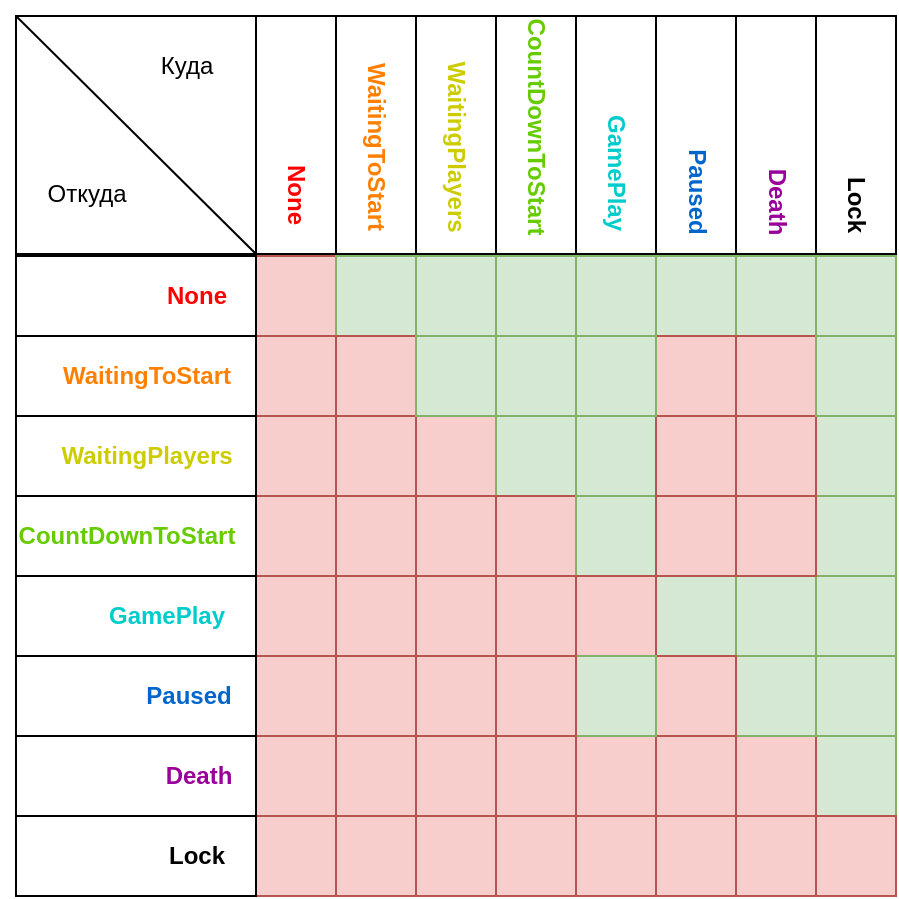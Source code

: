 <mxfile version="20.7.4" type="device"><diagram id="C5RBs43oDa-KdzZeNtuy" name="Page-1"><mxGraphModel dx="775" dy="505" grid="0" gridSize="10" guides="1" tooltips="1" connect="1" arrows="1" fold="1" page="1" pageScale="1" pageWidth="827" pageHeight="1169" math="0" shadow="0"><root><mxCell id="WIyWlLk6GJQsqaUBKTNV-0"/><mxCell id="WIyWlLk6GJQsqaUBKTNV-1" parent="WIyWlLk6GJQsqaUBKTNV-0"/><mxCell id="ys0o_vwYnIJeKbohI69w-0" value="" style="rounded=0;whiteSpace=wrap;html=1;fillColor=#f8cecc;strokeColor=#b85450;" vertex="1" parent="WIyWlLk6GJQsqaUBKTNV-1"><mxGeometry x="280" y="200" width="40" height="40" as="geometry"/></mxCell><mxCell id="ys0o_vwYnIJeKbohI69w-1" value="" style="rounded=0;whiteSpace=wrap;html=1;fillColor=#d5e8d4;strokeColor=#82b366;" vertex="1" parent="WIyWlLk6GJQsqaUBKTNV-1"><mxGeometry x="320" y="200" width="40" height="40" as="geometry"/></mxCell><mxCell id="ys0o_vwYnIJeKbohI69w-2" value="" style="rounded=0;whiteSpace=wrap;html=1;fillColor=#d5e8d4;strokeColor=#82b366;" vertex="1" parent="WIyWlLk6GJQsqaUBKTNV-1"><mxGeometry x="360" y="200" width="40" height="40" as="geometry"/></mxCell><mxCell id="ys0o_vwYnIJeKbohI69w-3" value="" style="rounded=0;whiteSpace=wrap;html=1;fillColor=#d5e8d4;strokeColor=#82b366;" vertex="1" parent="WIyWlLk6GJQsqaUBKTNV-1"><mxGeometry x="400" y="200" width="40" height="40" as="geometry"/></mxCell><mxCell id="ys0o_vwYnIJeKbohI69w-4" value="" style="rounded=0;whiteSpace=wrap;html=1;fillColor=#d5e8d4;strokeColor=#82b366;" vertex="1" parent="WIyWlLk6GJQsqaUBKTNV-1"><mxGeometry x="440" y="200" width="40" height="40" as="geometry"/></mxCell><mxCell id="ys0o_vwYnIJeKbohI69w-5" value="" style="rounded=0;whiteSpace=wrap;html=1;fillColor=#d5e8d4;strokeColor=#82b366;" vertex="1" parent="WIyWlLk6GJQsqaUBKTNV-1"><mxGeometry x="480" y="200" width="40" height="40" as="geometry"/></mxCell><mxCell id="ys0o_vwYnIJeKbohI69w-6" value="" style="rounded=0;whiteSpace=wrap;html=1;fillColor=#d5e8d4;strokeColor=#82b366;" vertex="1" parent="WIyWlLk6GJQsqaUBKTNV-1"><mxGeometry x="520" y="200" width="40" height="40" as="geometry"/></mxCell><mxCell id="ys0o_vwYnIJeKbohI69w-7" value="" style="rounded=0;whiteSpace=wrap;html=1;fillColor=#d5e8d4;strokeColor=#82b366;" vertex="1" parent="WIyWlLk6GJQsqaUBKTNV-1"><mxGeometry x="560" y="200" width="40" height="40" as="geometry"/></mxCell><mxCell id="ys0o_vwYnIJeKbohI69w-8" value="" style="rounded=0;whiteSpace=wrap;html=1;" vertex="1" parent="WIyWlLk6GJQsqaUBKTNV-1"><mxGeometry x="280" y="240" width="40" height="40" as="geometry"/></mxCell><mxCell id="ys0o_vwYnIJeKbohI69w-9" value="" style="rounded=0;whiteSpace=wrap;html=1;" vertex="1" parent="WIyWlLk6GJQsqaUBKTNV-1"><mxGeometry x="280" y="280" width="40" height="40" as="geometry"/></mxCell><mxCell id="ys0o_vwYnIJeKbohI69w-10" value="" style="rounded=0;whiteSpace=wrap;html=1;" vertex="1" parent="WIyWlLk6GJQsqaUBKTNV-1"><mxGeometry x="280" y="320" width="40" height="40" as="geometry"/></mxCell><mxCell id="ys0o_vwYnIJeKbohI69w-11" value="" style="rounded=0;whiteSpace=wrap;html=1;" vertex="1" parent="WIyWlLk6GJQsqaUBKTNV-1"><mxGeometry x="280" y="360" width="40" height="40" as="geometry"/></mxCell><mxCell id="ys0o_vwYnIJeKbohI69w-12" value="" style="rounded=0;whiteSpace=wrap;html=1;" vertex="1" parent="WIyWlLk6GJQsqaUBKTNV-1"><mxGeometry x="280" y="400" width="40" height="40" as="geometry"/></mxCell><mxCell id="ys0o_vwYnIJeKbohI69w-13" value="" style="rounded=0;whiteSpace=wrap;html=1;fillColor=#f8cecc;strokeColor=#b85450;" vertex="1" parent="WIyWlLk6GJQsqaUBKTNV-1"><mxGeometry x="280" y="440" width="40" height="40" as="geometry"/></mxCell><mxCell id="ys0o_vwYnIJeKbohI69w-14" value="" style="rounded=0;whiteSpace=wrap;html=1;fillColor=#f8cecc;strokeColor=#b85450;" vertex="1" parent="WIyWlLk6GJQsqaUBKTNV-1"><mxGeometry x="280" y="480" width="40" height="40" as="geometry"/></mxCell><mxCell id="ys0o_vwYnIJeKbohI69w-18" value="" style="rounded=0;whiteSpace=wrap;html=1;fillColor=#f8cecc;strokeColor=#b85450;" vertex="1" parent="WIyWlLk6GJQsqaUBKTNV-1"><mxGeometry x="320" y="360" width="40" height="40" as="geometry"/></mxCell><mxCell id="ys0o_vwYnIJeKbohI69w-19" value="" style="rounded=0;whiteSpace=wrap;html=1;fillColor=#f8cecc;strokeColor=#b85450;" vertex="1" parent="WIyWlLk6GJQsqaUBKTNV-1"><mxGeometry x="320" y="400" width="40" height="40" as="geometry"/></mxCell><mxCell id="ys0o_vwYnIJeKbohI69w-20" value="" style="rounded=0;whiteSpace=wrap;html=1;fillColor=#f8cecc;strokeColor=#b85450;" vertex="1" parent="WIyWlLk6GJQsqaUBKTNV-1"><mxGeometry x="320" y="440" width="40" height="40" as="geometry"/></mxCell><mxCell id="ys0o_vwYnIJeKbohI69w-27" value="" style="rounded=0;whiteSpace=wrap;html=1;fillColor=#f8cecc;strokeColor=#b85450;" vertex="1" parent="WIyWlLk6GJQsqaUBKTNV-1"><mxGeometry x="320" y="240" width="40" height="40" as="geometry"/></mxCell><mxCell id="ys0o_vwYnIJeKbohI69w-28" value="" style="rounded=0;whiteSpace=wrap;html=1;fillColor=#f8cecc;strokeColor=#b85450;" vertex="1" parent="WIyWlLk6GJQsqaUBKTNV-1"><mxGeometry x="320" y="280" width="40" height="40" as="geometry"/></mxCell><mxCell id="ys0o_vwYnIJeKbohI69w-29" value="" style="rounded=0;whiteSpace=wrap;html=1;fillColor=#f8cecc;strokeColor=#b85450;" vertex="1" parent="WIyWlLk6GJQsqaUBKTNV-1"><mxGeometry x="320" y="320" width="40" height="40" as="geometry"/></mxCell><mxCell id="ys0o_vwYnIJeKbohI69w-30" value="" style="rounded=0;whiteSpace=wrap;html=1;fillColor=#f8cecc;strokeColor=#b85450;" vertex="1" parent="WIyWlLk6GJQsqaUBKTNV-1"><mxGeometry x="360" y="360" width="40" height="40" as="geometry"/></mxCell><mxCell id="ys0o_vwYnIJeKbohI69w-31" value="" style="rounded=0;whiteSpace=wrap;html=1;fillColor=#f8cecc;strokeColor=#b85450;" vertex="1" parent="WIyWlLk6GJQsqaUBKTNV-1"><mxGeometry x="360" y="400" width="40" height="40" as="geometry"/></mxCell><mxCell id="ys0o_vwYnIJeKbohI69w-32" value="" style="rounded=0;whiteSpace=wrap;html=1;" vertex="1" parent="WIyWlLk6GJQsqaUBKTNV-1"><mxGeometry x="360" y="240" width="40" height="40" as="geometry"/></mxCell><mxCell id="ys0o_vwYnIJeKbohI69w-33" value="" style="rounded=0;whiteSpace=wrap;html=1;fillColor=#f8cecc;strokeColor=#b85450;" vertex="1" parent="WIyWlLk6GJQsqaUBKTNV-1"><mxGeometry x="360" y="280" width="40" height="40" as="geometry"/></mxCell><mxCell id="ys0o_vwYnIJeKbohI69w-34" value="" style="rounded=0;whiteSpace=wrap;html=1;fillColor=#f8cecc;strokeColor=#b85450;" vertex="1" parent="WIyWlLk6GJQsqaUBKTNV-1"><mxGeometry x="360" y="320" width="40" height="40" as="geometry"/></mxCell><mxCell id="ys0o_vwYnIJeKbohI69w-35" value="" style="rounded=0;whiteSpace=wrap;html=1;fillColor=#f8cecc;strokeColor=#b85450;" vertex="1" parent="WIyWlLk6GJQsqaUBKTNV-1"><mxGeometry x="400" y="360" width="40" height="40" as="geometry"/></mxCell><mxCell id="ys0o_vwYnIJeKbohI69w-36" value="" style="rounded=0;whiteSpace=wrap;html=1;" vertex="1" parent="WIyWlLk6GJQsqaUBKTNV-1"><mxGeometry x="400" y="240" width="40" height="40" as="geometry"/></mxCell><mxCell id="ys0o_vwYnIJeKbohI69w-37" value="" style="rounded=0;whiteSpace=wrap;html=1;fillColor=#d5e8d4;strokeColor=#82b366;" vertex="1" parent="WIyWlLk6GJQsqaUBKTNV-1"><mxGeometry x="400" y="280" width="40" height="40" as="geometry"/></mxCell><mxCell id="ys0o_vwYnIJeKbohI69w-38" value="" style="rounded=0;whiteSpace=wrap;html=1;fillColor=#f8cecc;strokeColor=#b85450;" vertex="1" parent="WIyWlLk6GJQsqaUBKTNV-1"><mxGeometry x="400" y="320" width="40" height="40" as="geometry"/></mxCell><mxCell id="ys0o_vwYnIJeKbohI69w-39" value="" style="rounded=0;whiteSpace=wrap;html=1;" vertex="1" parent="WIyWlLk6GJQsqaUBKTNV-1"><mxGeometry x="440" y="240" width="40" height="40" as="geometry"/></mxCell><mxCell id="ys0o_vwYnIJeKbohI69w-40" value="" style="rounded=0;whiteSpace=wrap;html=1;fillColor=#d5e8d4;strokeColor=#82b366;" vertex="1" parent="WIyWlLk6GJQsqaUBKTNV-1"><mxGeometry x="440" y="280" width="40" height="40" as="geometry"/></mxCell><mxCell id="ys0o_vwYnIJeKbohI69w-41" value="" style="rounded=0;whiteSpace=wrap;html=1;fillColor=#d5e8d4;strokeColor=#82b366;" vertex="1" parent="WIyWlLk6GJQsqaUBKTNV-1"><mxGeometry x="440" y="320" width="40" height="40" as="geometry"/></mxCell><mxCell id="ys0o_vwYnIJeKbohI69w-42" value="" style="rounded=0;whiteSpace=wrap;html=1;fillColor=#f8cecc;strokeColor=#b85450;" vertex="1" parent="WIyWlLk6GJQsqaUBKTNV-1"><mxGeometry x="480" y="240" width="40" height="40" as="geometry"/></mxCell><mxCell id="ys0o_vwYnIJeKbohI69w-43" value="" style="rounded=0;whiteSpace=wrap;html=1;fillColor=#f8cecc;strokeColor=#b85450;" vertex="1" parent="WIyWlLk6GJQsqaUBKTNV-1"><mxGeometry x="480" y="280" width="40" height="40" as="geometry"/></mxCell><mxCell id="ys0o_vwYnIJeKbohI69w-44" value="" style="rounded=0;whiteSpace=wrap;html=1;fillColor=#f8cecc;strokeColor=#b85450;" vertex="1" parent="WIyWlLk6GJQsqaUBKTNV-1"><mxGeometry x="520" y="240" width="40" height="40" as="geometry"/></mxCell><mxCell id="ys0o_vwYnIJeKbohI69w-45" value="None" style="text;html=1;align=center;verticalAlign=middle;resizable=0;points=[];autosize=1;strokeColor=none;fillColor=none;fontColor=#FF0000;fontStyle=1" vertex="1" parent="WIyWlLk6GJQsqaUBKTNV-1"><mxGeometry x="226" y="207" width="48" height="26" as="geometry"/></mxCell><mxCell id="ys0o_vwYnIJeKbohI69w-46" value="WaitingToStart" style="text;html=1;align=center;verticalAlign=middle;resizable=0;points=[];autosize=1;strokeColor=none;fillColor=none;fontColor=#FF8000;fontStyle=1" vertex="1" parent="WIyWlLk6GJQsqaUBKTNV-1"><mxGeometry x="174" y="247" width="102" height="26" as="geometry"/></mxCell><mxCell id="ys0o_vwYnIJeKbohI69w-47" value="WaitingPlayers" style="text;html=1;align=center;verticalAlign=middle;resizable=0;points=[];autosize=1;strokeColor=none;fillColor=none;fontColor=#CCCC00;fontStyle=1" vertex="1" parent="WIyWlLk6GJQsqaUBKTNV-1"><mxGeometry x="173" y="287" width="104" height="26" as="geometry"/></mxCell><mxCell id="ys0o_vwYnIJeKbohI69w-48" value="CountDownToStart" style="text;html=1;align=center;verticalAlign=middle;resizable=0;points=[];autosize=1;strokeColor=none;fillColor=none;fontColor=#66CC00;fontStyle=1" vertex="1" parent="WIyWlLk6GJQsqaUBKTNV-1"><mxGeometry x="152" y="327" width="126" height="26" as="geometry"/></mxCell><mxCell id="ys0o_vwYnIJeKbohI69w-49" value="GamePlay" style="text;html=1;align=center;verticalAlign=middle;resizable=0;points=[];autosize=1;strokeColor=none;fillColor=none;fontColor=#00CCCC;fontStyle=1" vertex="1" parent="WIyWlLk6GJQsqaUBKTNV-1"><mxGeometry x="197" y="367" width="76" height="26" as="geometry"/></mxCell><mxCell id="ys0o_vwYnIJeKbohI69w-50" value="Paused" style="text;html=1;align=center;verticalAlign=middle;resizable=0;points=[];autosize=1;strokeColor=none;fillColor=none;fontColor=#0066CC;fontStyle=1" vertex="1" parent="WIyWlLk6GJQsqaUBKTNV-1"><mxGeometry x="215" y="407" width="61" height="26" as="geometry"/></mxCell><mxCell id="ys0o_vwYnIJeKbohI69w-51" value="Death" style="text;html=1;align=center;verticalAlign=middle;resizable=0;points=[];autosize=1;strokeColor=none;fillColor=none;fontColor=#990099;fontStyle=1" vertex="1" parent="WIyWlLk6GJQsqaUBKTNV-1"><mxGeometry x="225" y="447" width="51" height="26" as="geometry"/></mxCell><mxCell id="ys0o_vwYnIJeKbohI69w-52" value="Lock" style="text;html=1;align=center;verticalAlign=middle;resizable=0;points=[];autosize=1;strokeColor=none;fillColor=none;fontStyle=1" vertex="1" parent="WIyWlLk6GJQsqaUBKTNV-1"><mxGeometry x="227" y="487" width="46" height="26" as="geometry"/></mxCell><mxCell id="ys0o_vwYnIJeKbohI69w-53" value="" style="rounded=0;whiteSpace=wrap;html=1;" vertex="1" parent="WIyWlLk6GJQsqaUBKTNV-1"><mxGeometry x="280" y="240" width="40" height="40" as="geometry"/></mxCell><mxCell id="ys0o_vwYnIJeKbohI69w-54" value="" style="rounded=0;whiteSpace=wrap;html=1;" vertex="1" parent="WIyWlLk6GJQsqaUBKTNV-1"><mxGeometry x="280" y="280" width="40" height="40" as="geometry"/></mxCell><mxCell id="ys0o_vwYnIJeKbohI69w-55" value="" style="rounded=0;whiteSpace=wrap;html=1;fillColor=#f8cecc;strokeColor=#b85450;" vertex="1" parent="WIyWlLk6GJQsqaUBKTNV-1"><mxGeometry x="280" y="240" width="40" height="40" as="geometry"/></mxCell><mxCell id="ys0o_vwYnIJeKbohI69w-56" value="" style="rounded=0;whiteSpace=wrap;html=1;fillColor=#f8cecc;strokeColor=#b85450;" vertex="1" parent="WIyWlLk6GJQsqaUBKTNV-1"><mxGeometry x="280" y="280" width="40" height="40" as="geometry"/></mxCell><mxCell id="ys0o_vwYnIJeKbohI69w-57" value="" style="rounded=0;whiteSpace=wrap;html=1;fillColor=#f8cecc;strokeColor=#b85450;" vertex="1" parent="WIyWlLk6GJQsqaUBKTNV-1"><mxGeometry x="280" y="360" width="40" height="40" as="geometry"/></mxCell><mxCell id="ys0o_vwYnIJeKbohI69w-58" value="" style="rounded=0;whiteSpace=wrap;html=1;fillColor=#f8cecc;strokeColor=#b85450;" vertex="1" parent="WIyWlLk6GJQsqaUBKTNV-1"><mxGeometry x="280" y="320" width="40" height="40" as="geometry"/></mxCell><mxCell id="ys0o_vwYnIJeKbohI69w-59" value="" style="rounded=0;whiteSpace=wrap;html=1;fillColor=#f8cecc;strokeColor=#b85450;" vertex="1" parent="WIyWlLk6GJQsqaUBKTNV-1"><mxGeometry x="280" y="400" width="40" height="40" as="geometry"/></mxCell><mxCell id="ys0o_vwYnIJeKbohI69w-60" value="" style="rounded=0;whiteSpace=wrap;html=1;fillColor=#d5e8d4;strokeColor=#82b366;" vertex="1" parent="WIyWlLk6GJQsqaUBKTNV-1"><mxGeometry x="560" y="440" width="40" height="40" as="geometry"/></mxCell><mxCell id="ys0o_vwYnIJeKbohI69w-61" value="" style="rounded=0;whiteSpace=wrap;html=1;fillColor=#f8cecc;strokeColor=#b85450;" vertex="1" parent="WIyWlLk6GJQsqaUBKTNV-1"><mxGeometry x="560" y="480" width="40" height="40" as="geometry"/></mxCell><mxCell id="ys0o_vwYnIJeKbohI69w-62" value="" style="rounded=0;whiteSpace=wrap;html=1;" vertex="1" parent="WIyWlLk6GJQsqaUBKTNV-1"><mxGeometry x="560" y="240" width="40" height="40" as="geometry"/></mxCell><mxCell id="ys0o_vwYnIJeKbohI69w-63" value="" style="rounded=0;whiteSpace=wrap;html=1;fillColor=#d5e8d4;strokeColor=#82b366;" vertex="1" parent="WIyWlLk6GJQsqaUBKTNV-1"><mxGeometry x="560" y="280" width="40" height="40" as="geometry"/></mxCell><mxCell id="ys0o_vwYnIJeKbohI69w-64" value="" style="rounded=0;whiteSpace=wrap;html=1;fillColor=#d5e8d4;strokeColor=#82b366;" vertex="1" parent="WIyWlLk6GJQsqaUBKTNV-1"><mxGeometry x="560" y="360" width="40" height="40" as="geometry"/></mxCell><mxCell id="ys0o_vwYnIJeKbohI69w-65" value="" style="rounded=0;whiteSpace=wrap;html=1;fillColor=#d5e8d4;strokeColor=#82b366;" vertex="1" parent="WIyWlLk6GJQsqaUBKTNV-1"><mxGeometry x="560" y="320" width="40" height="40" as="geometry"/></mxCell><mxCell id="ys0o_vwYnIJeKbohI69w-66" value="" style="rounded=0;whiteSpace=wrap;html=1;fillColor=#d5e8d4;strokeColor=#82b366;" vertex="1" parent="WIyWlLk6GJQsqaUBKTNV-1"><mxGeometry x="560" y="400" width="40" height="40" as="geometry"/></mxCell><mxCell id="ys0o_vwYnIJeKbohI69w-67" value="" style="rounded=0;whiteSpace=wrap;html=1;fillColor=#f8cecc;strokeColor=#b85450;" vertex="1" parent="WIyWlLk6GJQsqaUBKTNV-1"><mxGeometry x="520" y="440" width="40" height="40" as="geometry"/></mxCell><mxCell id="ys0o_vwYnIJeKbohI69w-68" value="" style="rounded=0;whiteSpace=wrap;html=1;fillColor=#f8cecc;strokeColor=#b85450;" vertex="1" parent="WIyWlLk6GJQsqaUBKTNV-1"><mxGeometry x="520" y="480" width="40" height="40" as="geometry"/></mxCell><mxCell id="ys0o_vwYnIJeKbohI69w-69" value="" style="rounded=0;whiteSpace=wrap;html=1;fillColor=#f8cecc;strokeColor=#b85450;" vertex="1" parent="WIyWlLk6GJQsqaUBKTNV-1"><mxGeometry x="520" y="280" width="40" height="40" as="geometry"/></mxCell><mxCell id="ys0o_vwYnIJeKbohI69w-70" value="" style="rounded=0;whiteSpace=wrap;html=1;fillColor=#d5e8d4;strokeColor=#82b366;" vertex="1" parent="WIyWlLk6GJQsqaUBKTNV-1"><mxGeometry x="520" y="360" width="40" height="40" as="geometry"/></mxCell><mxCell id="ys0o_vwYnIJeKbohI69w-71" value="" style="rounded=0;whiteSpace=wrap;html=1;fillColor=#f8cecc;strokeColor=#b85450;" vertex="1" parent="WIyWlLk6GJQsqaUBKTNV-1"><mxGeometry x="520" y="320" width="40" height="40" as="geometry"/></mxCell><mxCell id="ys0o_vwYnIJeKbohI69w-72" value="" style="rounded=0;whiteSpace=wrap;html=1;fillColor=#d5e8d4;strokeColor=#82b366;" vertex="1" parent="WIyWlLk6GJQsqaUBKTNV-1"><mxGeometry x="520" y="400" width="40" height="40" as="geometry"/></mxCell><mxCell id="ys0o_vwYnIJeKbohI69w-73" value="" style="rounded=0;whiteSpace=wrap;html=1;fillColor=#f8cecc;strokeColor=#b85450;" vertex="1" parent="WIyWlLk6GJQsqaUBKTNV-1"><mxGeometry x="480" y="440" width="40" height="40" as="geometry"/></mxCell><mxCell id="ys0o_vwYnIJeKbohI69w-74" value="" style="rounded=0;whiteSpace=wrap;html=1;fillColor=#f8cecc;strokeColor=#b85450;" vertex="1" parent="WIyWlLk6GJQsqaUBKTNV-1"><mxGeometry x="480" y="480" width="40" height="40" as="geometry"/></mxCell><mxCell id="ys0o_vwYnIJeKbohI69w-75" value="" style="rounded=0;whiteSpace=wrap;html=1;fillColor=#d5e8d4;strokeColor=#82b366;" vertex="1" parent="WIyWlLk6GJQsqaUBKTNV-1"><mxGeometry x="480" y="360" width="40" height="40" as="geometry"/></mxCell><mxCell id="ys0o_vwYnIJeKbohI69w-76" value="" style="rounded=0;whiteSpace=wrap;html=1;fillColor=#f8cecc;strokeColor=#b85450;" vertex="1" parent="WIyWlLk6GJQsqaUBKTNV-1"><mxGeometry x="480" y="320" width="40" height="40" as="geometry"/></mxCell><mxCell id="ys0o_vwYnIJeKbohI69w-77" value="" style="rounded=0;whiteSpace=wrap;html=1;fillColor=#f8cecc;strokeColor=#b85450;" vertex="1" parent="WIyWlLk6GJQsqaUBKTNV-1"><mxGeometry x="480" y="400" width="40" height="40" as="geometry"/></mxCell><mxCell id="ys0o_vwYnIJeKbohI69w-78" value="" style="rounded=0;whiteSpace=wrap;html=1;fillColor=#f8cecc;strokeColor=#b85450;" vertex="1" parent="WIyWlLk6GJQsqaUBKTNV-1"><mxGeometry x="440" y="440" width="40" height="40" as="geometry"/></mxCell><mxCell id="ys0o_vwYnIJeKbohI69w-79" value="" style="rounded=0;whiteSpace=wrap;html=1;fillColor=#f8cecc;strokeColor=#b85450;" vertex="1" parent="WIyWlLk6GJQsqaUBKTNV-1"><mxGeometry x="440" y="480" width="40" height="40" as="geometry"/></mxCell><mxCell id="ys0o_vwYnIJeKbohI69w-80" value="" style="rounded=0;whiteSpace=wrap;html=1;fillColor=#f8cecc;strokeColor=#b85450;" vertex="1" parent="WIyWlLk6GJQsqaUBKTNV-1"><mxGeometry x="440" y="360" width="40" height="40" as="geometry"/></mxCell><mxCell id="ys0o_vwYnIJeKbohI69w-81" value="" style="rounded=0;whiteSpace=wrap;html=1;fillColor=#d5e8d4;strokeColor=#82b366;" vertex="1" parent="WIyWlLk6GJQsqaUBKTNV-1"><mxGeometry x="440" y="400" width="40" height="40" as="geometry"/></mxCell><mxCell id="ys0o_vwYnIJeKbohI69w-82" value="" style="rounded=0;whiteSpace=wrap;html=1;fillColor=#f8cecc;strokeColor=#b85450;" vertex="1" parent="WIyWlLk6GJQsqaUBKTNV-1"><mxGeometry x="400" y="440" width="40" height="40" as="geometry"/></mxCell><mxCell id="ys0o_vwYnIJeKbohI69w-83" value="" style="rounded=0;whiteSpace=wrap;html=1;fillColor=#f8cecc;strokeColor=#b85450;" vertex="1" parent="WIyWlLk6GJQsqaUBKTNV-1"><mxGeometry x="400" y="480" width="40" height="40" as="geometry"/></mxCell><mxCell id="ys0o_vwYnIJeKbohI69w-84" value="" style="rounded=0;whiteSpace=wrap;html=1;fillColor=#f8cecc;strokeColor=#b85450;" vertex="1" parent="WIyWlLk6GJQsqaUBKTNV-1"><mxGeometry x="400" y="400" width="40" height="40" as="geometry"/></mxCell><mxCell id="ys0o_vwYnIJeKbohI69w-85" value="" style="rounded=0;whiteSpace=wrap;html=1;fillColor=#f8cecc;strokeColor=#b85450;" vertex="1" parent="WIyWlLk6GJQsqaUBKTNV-1"><mxGeometry x="360" y="480" width="40" height="40" as="geometry"/></mxCell><mxCell id="ys0o_vwYnIJeKbohI69w-86" value="" style="rounded=0;whiteSpace=wrap;html=1;fillColor=#f8cecc;strokeColor=#b85450;" vertex="1" parent="WIyWlLk6GJQsqaUBKTNV-1"><mxGeometry x="320" y="480" width="40" height="40" as="geometry"/></mxCell><mxCell id="ys0o_vwYnIJeKbohI69w-87" value="" style="rounded=0;whiteSpace=wrap;html=1;fillColor=#f8cecc;strokeColor=#b85450;" vertex="1" parent="WIyWlLk6GJQsqaUBKTNV-1"><mxGeometry x="360" y="440" width="40" height="40" as="geometry"/></mxCell><mxCell id="ys0o_vwYnIJeKbohI69w-88" value="None" style="text;html=1;align=center;verticalAlign=middle;resizable=0;points=[];autosize=1;strokeColor=none;fillColor=none;rotation=90;fontColor=#FF0000;fontStyle=1" vertex="1" parent="WIyWlLk6GJQsqaUBKTNV-1"><mxGeometry x="276" y="156" width="48" height="26" as="geometry"/></mxCell><mxCell id="ys0o_vwYnIJeKbohI69w-89" value="WaitingToStart" style="text;html=1;align=center;verticalAlign=middle;resizable=0;points=[];autosize=1;strokeColor=none;fillColor=none;rotation=90;fontColor=#FF8000;fontStyle=1" vertex="1" parent="WIyWlLk6GJQsqaUBKTNV-1"><mxGeometry x="289" y="132" width="102" height="26" as="geometry"/></mxCell><mxCell id="ys0o_vwYnIJeKbohI69w-90" value="WaitingPlayers" style="text;html=1;align=center;verticalAlign=middle;resizable=0;points=[];autosize=1;strokeColor=none;fillColor=none;rotation=90;fontColor=#CCCC00;fontStyle=1" vertex="1" parent="WIyWlLk6GJQsqaUBKTNV-1"><mxGeometry x="328" y="132" width="104" height="26" as="geometry"/></mxCell><mxCell id="ys0o_vwYnIJeKbohI69w-91" value="CountDownToStart" style="text;html=1;align=center;verticalAlign=middle;resizable=0;points=[];autosize=1;strokeColor=none;fillColor=none;rotation=90;fontColor=#66CC00;fontStyle=1" vertex="1" parent="WIyWlLk6GJQsqaUBKTNV-1"><mxGeometry x="357" y="122" width="126" height="26" as="geometry"/></mxCell><mxCell id="ys0o_vwYnIJeKbohI69w-92" value="GamePlay" style="text;html=1;align=center;verticalAlign=middle;resizable=0;points=[];autosize=1;strokeColor=none;fillColor=none;rotation=90;fontColor=#00CCCC;fontStyle=1" vertex="1" parent="WIyWlLk6GJQsqaUBKTNV-1"><mxGeometry x="422" y="145" width="76" height="26" as="geometry"/></mxCell><mxCell id="ys0o_vwYnIJeKbohI69w-93" value="Paused" style="text;html=1;align=center;verticalAlign=middle;resizable=0;points=[];autosize=1;strokeColor=none;fillColor=none;rotation=90;fontColor=#0066CC;fontStyle=1" vertex="1" parent="WIyWlLk6GJQsqaUBKTNV-1"><mxGeometry x="470" y="154" width="61" height="26" as="geometry"/></mxCell><mxCell id="ys0o_vwYnIJeKbohI69w-94" value="Death" style="text;html=1;align=center;verticalAlign=middle;resizable=0;points=[];autosize=1;strokeColor=none;fillColor=none;rotation=90;fontColor=#990099;fontStyle=1" vertex="1" parent="WIyWlLk6GJQsqaUBKTNV-1"><mxGeometry x="515" y="159" width="51" height="26" as="geometry"/></mxCell><mxCell id="ys0o_vwYnIJeKbohI69w-95" value="Lock" style="text;html=1;align=center;verticalAlign=middle;resizable=0;points=[];autosize=1;strokeColor=none;fillColor=none;rotation=90;fontStyle=1" vertex="1" parent="WIyWlLk6GJQsqaUBKTNV-1"><mxGeometry x="557" y="161" width="46" height="26" as="geometry"/></mxCell><mxCell id="ys0o_vwYnIJeKbohI69w-96" value="" style="rounded=0;whiteSpace=wrap;html=1;fillColor=#d5e8d4;strokeColor=#82b366;" vertex="1" parent="WIyWlLk6GJQsqaUBKTNV-1"><mxGeometry x="360" y="240" width="40" height="40" as="geometry"/></mxCell><mxCell id="ys0o_vwYnIJeKbohI69w-97" value="" style="rounded=0;whiteSpace=wrap;html=1;fillColor=#d5e8d4;strokeColor=#82b366;" vertex="1" parent="WIyWlLk6GJQsqaUBKTNV-1"><mxGeometry x="560" y="240" width="40" height="40" as="geometry"/></mxCell><mxCell id="ys0o_vwYnIJeKbohI69w-98" value="" style="rounded=0;whiteSpace=wrap;html=1;fillColor=#d5e8d4;strokeColor=#82b366;" vertex="1" parent="WIyWlLk6GJQsqaUBKTNV-1"><mxGeometry x="400" y="240" width="40" height="40" as="geometry"/></mxCell><mxCell id="ys0o_vwYnIJeKbohI69w-99" value="" style="rounded=0;whiteSpace=wrap;html=1;fillColor=#d5e8d4;strokeColor=#82b366;" vertex="1" parent="WIyWlLk6GJQsqaUBKTNV-1"><mxGeometry x="440" y="240" width="40" height="40" as="geometry"/></mxCell><mxCell id="ys0o_vwYnIJeKbohI69w-100" value="" style="rounded=0;whiteSpace=wrap;html=1;fontColor=#990099;" vertex="1" parent="WIyWlLk6GJQsqaUBKTNV-1"><mxGeometry x="160" y="80" width="120" height="119" as="geometry"/></mxCell><mxCell id="ys0o_vwYnIJeKbohI69w-101" value="" style="endArrow=none;html=1;rounded=0;fontColor=#990099;entryX=0;entryY=0;entryDx=0;entryDy=0;exitX=1;exitY=1;exitDx=0;exitDy=0;" edge="1" parent="WIyWlLk6GJQsqaUBKTNV-1" source="ys0o_vwYnIJeKbohI69w-100" target="ys0o_vwYnIJeKbohI69w-100"><mxGeometry width="50" height="50" relative="1" as="geometry"><mxPoint x="70" y="270" as="sourcePoint"/><mxPoint x="120" y="220" as="targetPoint"/></mxGeometry></mxCell><mxCell id="ys0o_vwYnIJeKbohI69w-102" value="&lt;font color=&quot;#000000&quot;&gt;Откуда&lt;/font&gt;" style="text;html=1;align=center;verticalAlign=middle;resizable=0;points=[];autosize=1;strokeColor=none;fillColor=none;fontColor=#990099;" vertex="1" parent="WIyWlLk6GJQsqaUBKTNV-1"><mxGeometry x="165" y="154" width="60" height="30" as="geometry"/></mxCell><mxCell id="ys0o_vwYnIJeKbohI69w-103" value="&lt;font color=&quot;#000000&quot;&gt;Куда&lt;/font&gt;" style="text;html=1;align=center;verticalAlign=middle;resizable=0;points=[];autosize=1;strokeColor=none;fillColor=none;fontColor=#990099;" vertex="1" parent="WIyWlLk6GJQsqaUBKTNV-1"><mxGeometry x="220" y="90" width="50" height="30" as="geometry"/></mxCell><mxCell id="ys0o_vwYnIJeKbohI69w-104" value="" style="rounded=0;whiteSpace=wrap;html=1;fontColor=#000000;fillColor=none;" vertex="1" parent="WIyWlLk6GJQsqaUBKTNV-1"><mxGeometry x="160" y="200" width="120" height="40" as="geometry"/></mxCell><mxCell id="ys0o_vwYnIJeKbohI69w-105" value="" style="rounded=0;whiteSpace=wrap;html=1;fontColor=#000000;fillColor=none;" vertex="1" parent="WIyWlLk6GJQsqaUBKTNV-1"><mxGeometry x="160" y="240" width="120" height="40" as="geometry"/></mxCell><mxCell id="ys0o_vwYnIJeKbohI69w-106" value="" style="rounded=0;whiteSpace=wrap;html=1;fontColor=#000000;fillColor=none;" vertex="1" parent="WIyWlLk6GJQsqaUBKTNV-1"><mxGeometry x="160" y="280" width="120" height="40" as="geometry"/></mxCell><mxCell id="ys0o_vwYnIJeKbohI69w-107" value="" style="rounded=0;whiteSpace=wrap;html=1;fontColor=#000000;fillColor=none;" vertex="1" parent="WIyWlLk6GJQsqaUBKTNV-1"><mxGeometry x="160" y="320" width="120" height="40" as="geometry"/></mxCell><mxCell id="ys0o_vwYnIJeKbohI69w-108" value="" style="rounded=0;whiteSpace=wrap;html=1;fontColor=#000000;fillColor=none;" vertex="1" parent="WIyWlLk6GJQsqaUBKTNV-1"><mxGeometry x="160" y="360" width="120" height="40" as="geometry"/></mxCell><mxCell id="ys0o_vwYnIJeKbohI69w-109" value="" style="rounded=0;whiteSpace=wrap;html=1;fontColor=#000000;fillColor=none;" vertex="1" parent="WIyWlLk6GJQsqaUBKTNV-1"><mxGeometry x="160" y="400" width="120" height="40" as="geometry"/></mxCell><mxCell id="ys0o_vwYnIJeKbohI69w-110" value="" style="rounded=0;whiteSpace=wrap;html=1;fontColor=#000000;fillColor=none;" vertex="1" parent="WIyWlLk6GJQsqaUBKTNV-1"><mxGeometry x="160" y="440" width="120" height="40" as="geometry"/></mxCell><mxCell id="ys0o_vwYnIJeKbohI69w-111" value="" style="rounded=0;whiteSpace=wrap;html=1;fontColor=#000000;fillColor=none;" vertex="1" parent="WIyWlLk6GJQsqaUBKTNV-1"><mxGeometry x="160" y="480" width="120" height="40" as="geometry"/></mxCell><mxCell id="ys0o_vwYnIJeKbohI69w-112" value="" style="rounded=0;whiteSpace=wrap;html=1;fontColor=#000000;fillColor=none;" vertex="1" parent="WIyWlLk6GJQsqaUBKTNV-1"><mxGeometry x="280" y="80" width="40" height="119" as="geometry"/></mxCell><mxCell id="ys0o_vwYnIJeKbohI69w-113" value="" style="rounded=0;whiteSpace=wrap;html=1;fontColor=#000000;fillColor=none;" vertex="1" parent="WIyWlLk6GJQsqaUBKTNV-1"><mxGeometry x="320" y="80" width="40" height="119" as="geometry"/></mxCell><mxCell id="ys0o_vwYnIJeKbohI69w-114" value="" style="rounded=0;whiteSpace=wrap;html=1;fontColor=#000000;fillColor=none;" vertex="1" parent="WIyWlLk6GJQsqaUBKTNV-1"><mxGeometry x="360" y="80" width="40" height="119" as="geometry"/></mxCell><mxCell id="ys0o_vwYnIJeKbohI69w-115" value="" style="rounded=0;whiteSpace=wrap;html=1;fontColor=#000000;fillColor=none;" vertex="1" parent="WIyWlLk6GJQsqaUBKTNV-1"><mxGeometry x="400" y="80" width="40" height="119" as="geometry"/></mxCell><mxCell id="ys0o_vwYnIJeKbohI69w-116" value="" style="rounded=0;whiteSpace=wrap;html=1;fontColor=#000000;fillColor=none;" vertex="1" parent="WIyWlLk6GJQsqaUBKTNV-1"><mxGeometry x="440" y="80" width="40" height="119" as="geometry"/></mxCell><mxCell id="ys0o_vwYnIJeKbohI69w-117" value="" style="rounded=0;whiteSpace=wrap;html=1;fontColor=#000000;fillColor=none;" vertex="1" parent="WIyWlLk6GJQsqaUBKTNV-1"><mxGeometry x="480" y="80" width="40" height="119" as="geometry"/></mxCell><mxCell id="ys0o_vwYnIJeKbohI69w-118" value="" style="rounded=0;whiteSpace=wrap;html=1;fontColor=#000000;fillColor=none;" vertex="1" parent="WIyWlLk6GJQsqaUBKTNV-1"><mxGeometry x="520" y="80" width="40" height="119" as="geometry"/></mxCell><mxCell id="ys0o_vwYnIJeKbohI69w-119" value="" style="rounded=0;whiteSpace=wrap;html=1;fontColor=#000000;fillColor=none;" vertex="1" parent="WIyWlLk6GJQsqaUBKTNV-1"><mxGeometry x="560" y="80" width="40" height="119" as="geometry"/></mxCell></root></mxGraphModel></diagram></mxfile>